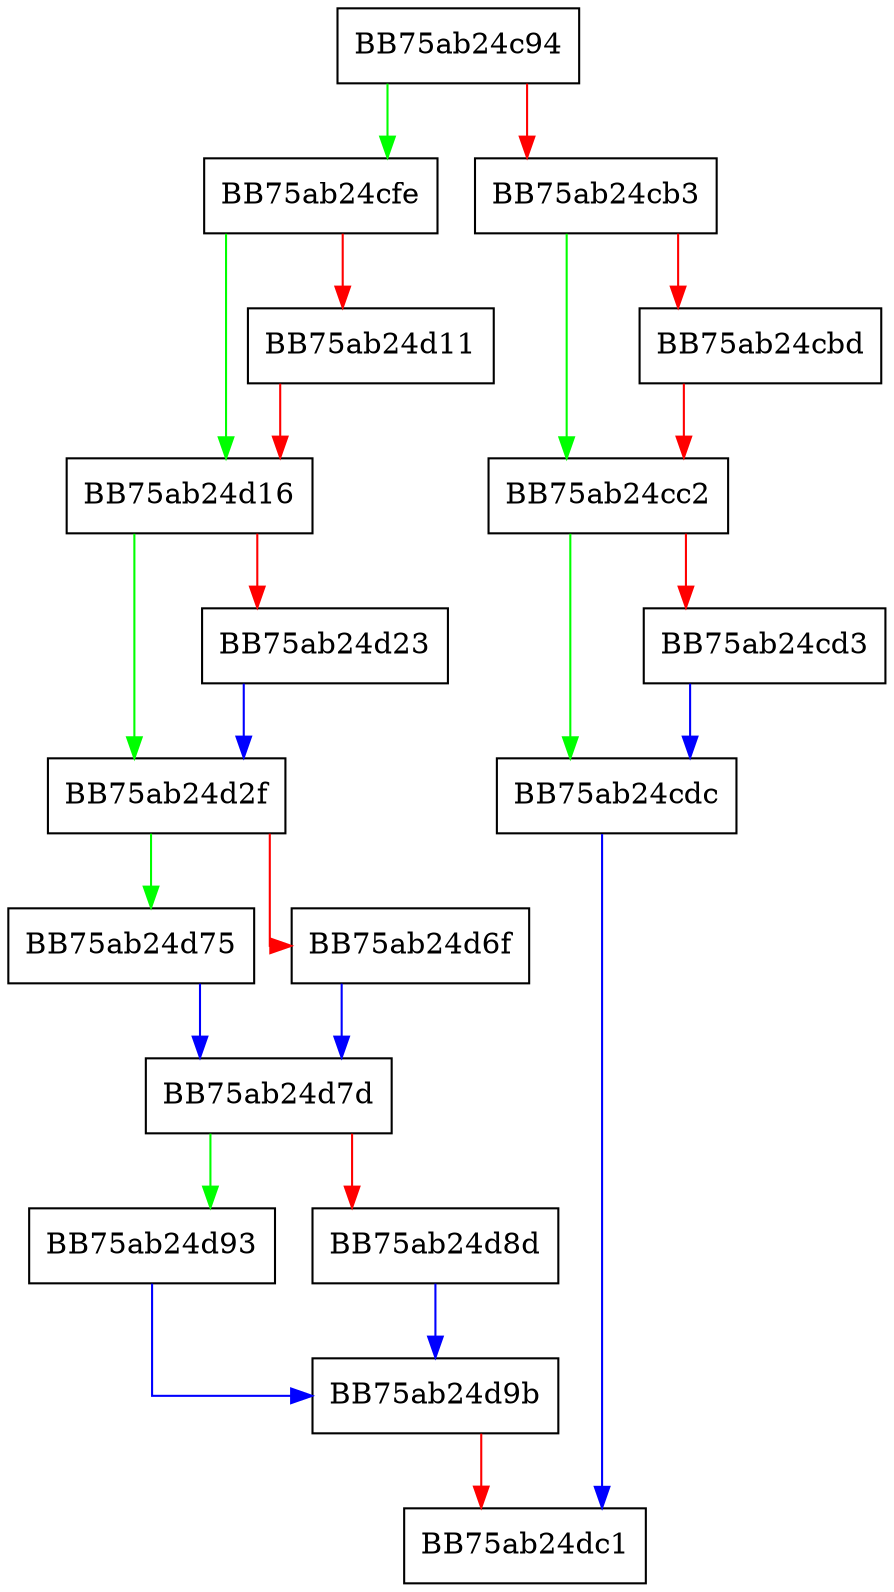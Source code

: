 digraph push_string {
  node [shape="box"];
  graph [splines=ortho];
  BB75ab24c94 -> BB75ab24cfe [color="green"];
  BB75ab24c94 -> BB75ab24cb3 [color="red"];
  BB75ab24cb3 -> BB75ab24cc2 [color="green"];
  BB75ab24cb3 -> BB75ab24cbd [color="red"];
  BB75ab24cbd -> BB75ab24cc2 [color="red"];
  BB75ab24cc2 -> BB75ab24cdc [color="green"];
  BB75ab24cc2 -> BB75ab24cd3 [color="red"];
  BB75ab24cd3 -> BB75ab24cdc [color="blue"];
  BB75ab24cdc -> BB75ab24dc1 [color="blue"];
  BB75ab24cfe -> BB75ab24d16 [color="green"];
  BB75ab24cfe -> BB75ab24d11 [color="red"];
  BB75ab24d11 -> BB75ab24d16 [color="red"];
  BB75ab24d16 -> BB75ab24d2f [color="green"];
  BB75ab24d16 -> BB75ab24d23 [color="red"];
  BB75ab24d23 -> BB75ab24d2f [color="blue"];
  BB75ab24d2f -> BB75ab24d75 [color="green"];
  BB75ab24d2f -> BB75ab24d6f [color="red"];
  BB75ab24d6f -> BB75ab24d7d [color="blue"];
  BB75ab24d75 -> BB75ab24d7d [color="blue"];
  BB75ab24d7d -> BB75ab24d93 [color="green"];
  BB75ab24d7d -> BB75ab24d8d [color="red"];
  BB75ab24d8d -> BB75ab24d9b [color="blue"];
  BB75ab24d93 -> BB75ab24d9b [color="blue"];
  BB75ab24d9b -> BB75ab24dc1 [color="red"];
}
